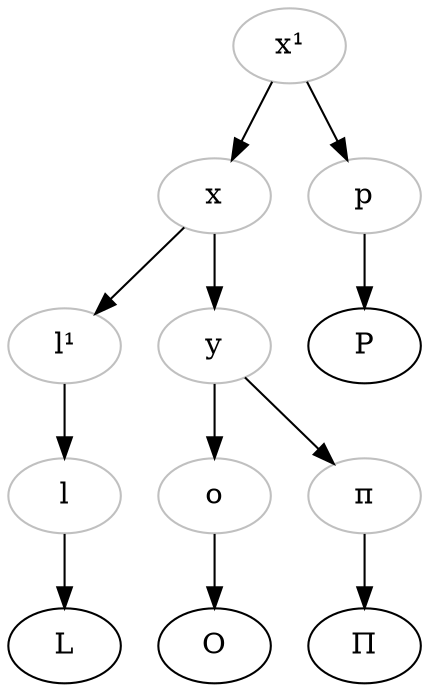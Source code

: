 digraph {

x1[color="grey", label="x¹"];
x[color="grey"];
l1[color="grey", label="l¹"];
l[color="grey"];
y[color="grey"];
o[color="grey"];
y[color="grey"];
lostpi[color="grey", label="π"]
p[color="grey"];
fragmpi[label="Π"]

x1->x;
x->l1;
l1->l;
l->L;
x->y;
y->o;
o->O;
y->lostpi;
lostpi->fragmpi;
x1->p;
p->P;

}
